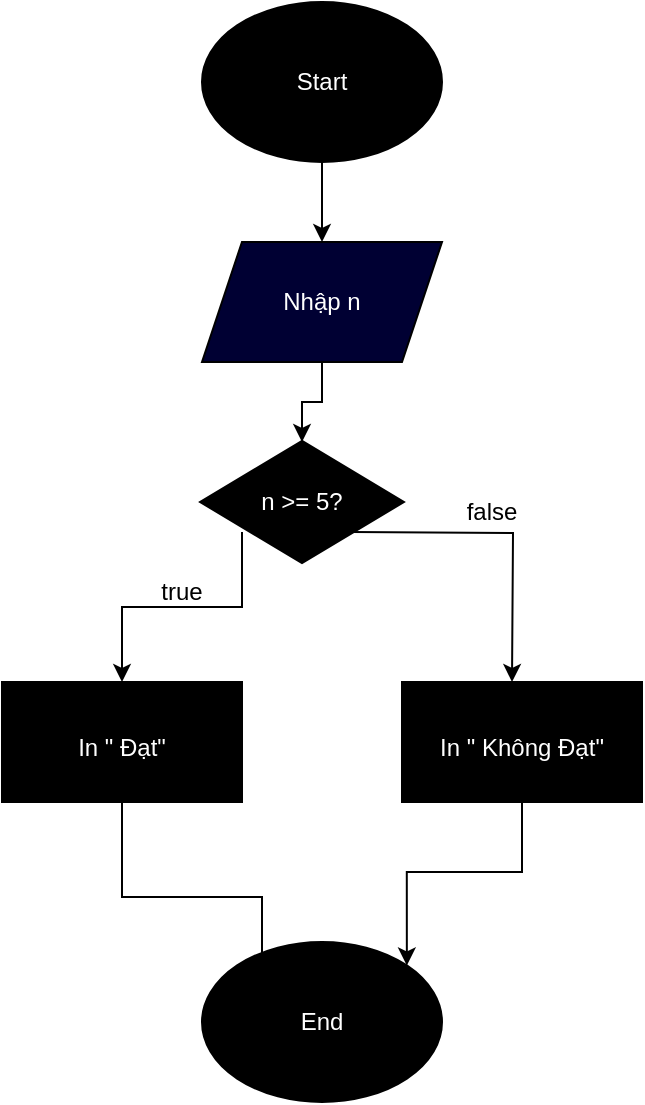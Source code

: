 <mxfile version="25.0.3">
  <diagram name="Page-1" id="t3ADb7iUR5BiC5zD2WS3">
    <mxGraphModel dx="1042" dy="535" grid="1" gridSize="10" guides="1" tooltips="1" connect="1" arrows="1" fold="1" page="1" pageScale="1" pageWidth="850" pageHeight="1100" math="0" shadow="0">
      <root>
        <mxCell id="0" />
        <mxCell id="1" parent="0" />
        <mxCell id="uEMOmw40pflCMdiHprbT-1" value="" style="ellipse;whiteSpace=wrap;html=1;fillColor=#000000;" vertex="1" parent="1">
          <mxGeometry x="150" width="120" height="80" as="geometry" />
        </mxCell>
        <mxCell id="uEMOmw40pflCMdiHprbT-2" value="" style="ellipse;whiteSpace=wrap;html=1;fillColor=#000000;" vertex="1" parent="1">
          <mxGeometry x="150" y="470" width="120" height="80" as="geometry" />
        </mxCell>
        <mxCell id="uEMOmw40pflCMdiHprbT-14" style="edgeStyle=orthogonalEdgeStyle;rounded=0;orthogonalLoop=1;jettySize=auto;html=1;entryX=0.5;entryY=0;entryDx=0;entryDy=0;" edge="1" parent="1" source="uEMOmw40pflCMdiHprbT-3" target="uEMOmw40pflCMdiHprbT-5">
          <mxGeometry relative="1" as="geometry" />
        </mxCell>
        <mxCell id="uEMOmw40pflCMdiHprbT-3" value="&lt;font color=&quot;#ffffff&quot;&gt;Start&lt;/font&gt;" style="text;strokeColor=none;align=center;fillColor=none;html=1;verticalAlign=middle;whiteSpace=wrap;rounded=0;" vertex="1" parent="1">
          <mxGeometry x="180" y="25" width="60" height="30" as="geometry" />
        </mxCell>
        <mxCell id="uEMOmw40pflCMdiHprbT-4" value="&lt;font color=&quot;#ffffff&quot;&gt;End&lt;/font&gt;" style="text;strokeColor=none;align=center;fillColor=none;html=1;verticalAlign=middle;whiteSpace=wrap;rounded=0;" vertex="1" parent="1">
          <mxGeometry x="180" y="495" width="60" height="30" as="geometry" />
        </mxCell>
        <mxCell id="uEMOmw40pflCMdiHprbT-15" style="edgeStyle=orthogonalEdgeStyle;rounded=0;orthogonalLoop=1;jettySize=auto;html=1;exitX=0.5;exitY=1;exitDx=0;exitDy=0;" edge="1" parent="1" source="uEMOmw40pflCMdiHprbT-5" target="uEMOmw40pflCMdiHprbT-7">
          <mxGeometry relative="1" as="geometry" />
        </mxCell>
        <mxCell id="uEMOmw40pflCMdiHprbT-5" value="" style="shape=parallelogram;perimeter=parallelogramPerimeter;whiteSpace=wrap;html=1;fixedSize=1;fillColor=#000033;size=20;" vertex="1" parent="1">
          <mxGeometry x="150" y="120" width="120" height="60" as="geometry" />
        </mxCell>
        <mxCell id="uEMOmw40pflCMdiHprbT-6" value="&lt;font color=&quot;#ffffff&quot;&gt;Nhập n&lt;/font&gt;" style="text;strokeColor=none;align=center;fillColor=none;html=1;verticalAlign=middle;whiteSpace=wrap;rounded=0;" vertex="1" parent="1">
          <mxGeometry x="180" y="135" width="60" height="30" as="geometry" />
        </mxCell>
        <mxCell id="uEMOmw40pflCMdiHprbT-7" value="" style="strokeWidth=2;html=1;shape=mxgraph.flowchart.decision;whiteSpace=wrap;fillColor=#000000;" vertex="1" parent="1">
          <mxGeometry x="150" y="220" width="100" height="60" as="geometry" />
        </mxCell>
        <mxCell id="uEMOmw40pflCMdiHprbT-16" style="edgeStyle=orthogonalEdgeStyle;rounded=0;orthogonalLoop=1;jettySize=auto;html=1;exitX=0;exitY=1;exitDx=0;exitDy=0;" edge="1" parent="1" source="uEMOmw40pflCMdiHprbT-9" target="uEMOmw40pflCMdiHprbT-10">
          <mxGeometry relative="1" as="geometry" />
        </mxCell>
        <mxCell id="uEMOmw40pflCMdiHprbT-17" style="edgeStyle=orthogonalEdgeStyle;rounded=0;orthogonalLoop=1;jettySize=auto;html=1;exitX=1;exitY=1;exitDx=0;exitDy=0;entryX=0.5;entryY=0;entryDx=0;entryDy=0;" edge="1" parent="1">
          <mxGeometry relative="1" as="geometry">
            <mxPoint x="225" y="265" as="sourcePoint" />
            <mxPoint x="305" y="340" as="targetPoint" />
          </mxGeometry>
        </mxCell>
        <mxCell id="uEMOmw40pflCMdiHprbT-9" value="&lt;font color=&quot;#ffffff&quot;&gt;n &amp;gt;= 5?&lt;/font&gt;" style="text;strokeColor=none;align=center;fillColor=none;html=1;verticalAlign=middle;whiteSpace=wrap;rounded=0;" vertex="1" parent="1">
          <mxGeometry x="170" y="235" width="60" height="30" as="geometry" />
        </mxCell>
        <mxCell id="uEMOmw40pflCMdiHprbT-18" style="edgeStyle=orthogonalEdgeStyle;rounded=0;orthogonalLoop=1;jettySize=auto;html=1;exitX=0.5;exitY=1;exitDx=0;exitDy=0;entryX=0;entryY=0;entryDx=0;entryDy=0;" edge="1" parent="1" source="uEMOmw40pflCMdiHprbT-10" target="uEMOmw40pflCMdiHprbT-4">
          <mxGeometry relative="1" as="geometry" />
        </mxCell>
        <mxCell id="uEMOmw40pflCMdiHprbT-10" value="" style="rounded=0;whiteSpace=wrap;html=1;fillColor=#000000;" vertex="1" parent="1">
          <mxGeometry x="50" y="340" width="120" height="60" as="geometry" />
        </mxCell>
        <mxCell id="uEMOmw40pflCMdiHprbT-19" style="edgeStyle=orthogonalEdgeStyle;rounded=0;orthogonalLoop=1;jettySize=auto;html=1;exitX=0.5;exitY=1;exitDx=0;exitDy=0;entryX=1;entryY=0;entryDx=0;entryDy=0;" edge="1" parent="1" source="uEMOmw40pflCMdiHprbT-11" target="uEMOmw40pflCMdiHprbT-2">
          <mxGeometry relative="1" as="geometry" />
        </mxCell>
        <mxCell id="uEMOmw40pflCMdiHprbT-11" value="" style="rounded=0;whiteSpace=wrap;html=1;fillColor=#000000;" vertex="1" parent="1">
          <mxGeometry x="250" y="340" width="120" height="60" as="geometry" />
        </mxCell>
        <mxCell id="uEMOmw40pflCMdiHprbT-12" value="&lt;font color=&quot;#ffffff&quot;&gt;In &quot; Đạt&quot;&lt;/font&gt;" style="text;strokeColor=none;align=center;fillColor=none;html=1;verticalAlign=middle;whiteSpace=wrap;rounded=0;" vertex="1" parent="1">
          <mxGeometry x="80" y="360" width="60" height="25" as="geometry" />
        </mxCell>
        <mxCell id="uEMOmw40pflCMdiHprbT-13" value="&lt;font color=&quot;#ffffff&quot;&gt;In &quot; Không Đạt&quot;&lt;/font&gt;" style="text;strokeColor=none;align=center;fillColor=none;html=1;verticalAlign=middle;whiteSpace=wrap;rounded=0;" vertex="1" parent="1">
          <mxGeometry x="265" y="360" width="90" height="25" as="geometry" />
        </mxCell>
        <mxCell id="uEMOmw40pflCMdiHprbT-20" value="true" style="text;strokeColor=none;align=center;fillColor=none;html=1;verticalAlign=middle;whiteSpace=wrap;rounded=0;" vertex="1" parent="1">
          <mxGeometry x="110" y="280" width="60" height="30" as="geometry" />
        </mxCell>
        <mxCell id="uEMOmw40pflCMdiHprbT-21" value="false" style="text;strokeColor=none;align=center;fillColor=none;html=1;verticalAlign=middle;whiteSpace=wrap;rounded=0;" vertex="1" parent="1">
          <mxGeometry x="265" y="240" width="60" height="30" as="geometry" />
        </mxCell>
      </root>
    </mxGraphModel>
  </diagram>
</mxfile>
